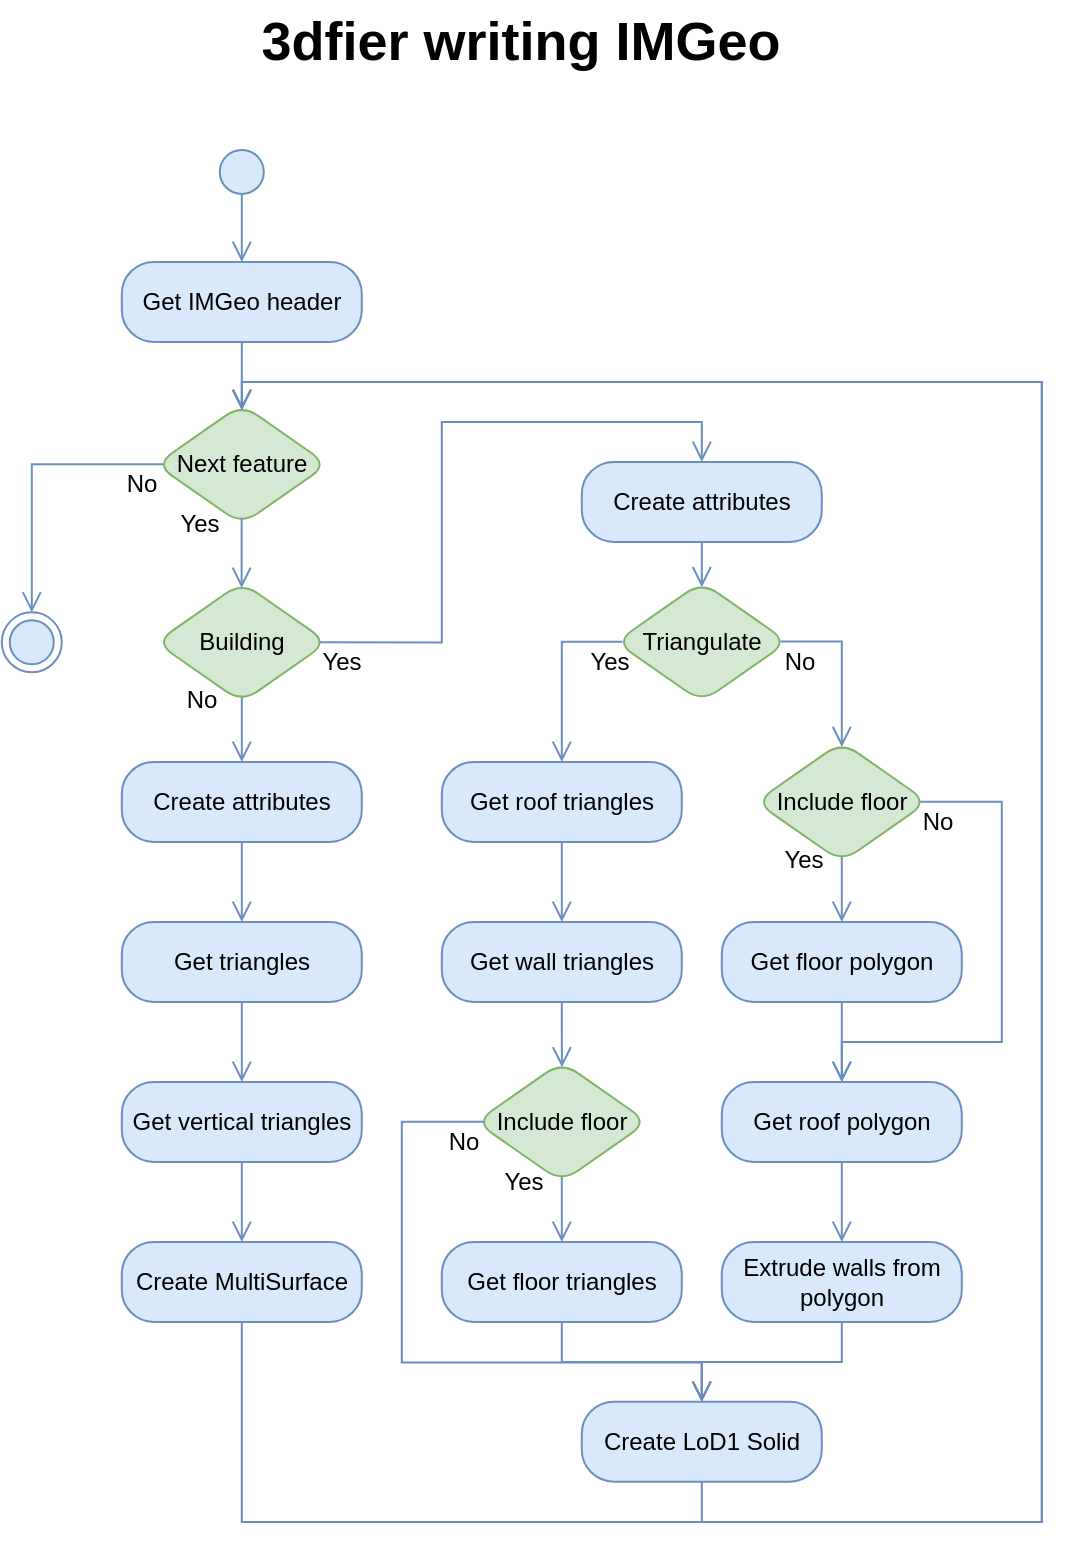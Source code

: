 <mxfile version="12.6.5" type="device"><diagram id="8uUW5VcGIEPM47w4EnDk" name="Page-1"><mxGraphModel dx="1673" dy="967" grid="1" gridSize="10" guides="1" tooltips="1" connect="1" arrows="1" fold="1" page="1" pageScale="1" pageWidth="850" pageHeight="1100" math="0" shadow="0"><root><mxCell id="0"/><mxCell id="1" parent="0"/><mxCell id="du1gqOrOKqdX8gl0MiSq-1" value="Next feature" style="rhombus;whiteSpace=wrap;html=1;fillColor=#d5e8d4;strokeColor=#82b366;rounded=1;shadow=0;strokeWidth=1;perimeterSpacing=0;" vertex="1" parent="1"><mxGeometry x="241.9" y="201.2" width="86" height="60" as="geometry"/></mxCell><mxCell id="du1gqOrOKqdX8gl0MiSq-2" value="No" style="text;html=1;strokeColor=none;fillColor=none;align=center;verticalAlign=middle;whiteSpace=wrap;rounded=0;" vertex="1" parent="1"><mxGeometry x="214.61" y="231.2" width="40" height="20" as="geometry"/></mxCell><mxCell id="du1gqOrOKqdX8gl0MiSq-3" value="Yes" style="text;html=1;strokeColor=none;fillColor=none;align=center;verticalAlign=middle;whiteSpace=wrap;rounded=0;" vertex="1" parent="1"><mxGeometry x="244.42" y="251.2" width="40" height="20" as="geometry"/></mxCell><mxCell id="du1gqOrOKqdX8gl0MiSq-18" value="Create attributes" style="rounded=1;whiteSpace=wrap;html=1;arcSize=40;fillColor=#dae8fc;strokeColor=#6c8ebf;shadow=0;" vertex="1" parent="1"><mxGeometry x="224.9" y="379.95" width="120" height="40" as="geometry"/></mxCell><mxCell id="du1gqOrOKqdX8gl0MiSq-19" value="" style="edgeStyle=orthogonalEdgeStyle;html=1;verticalAlign=bottom;endArrow=open;endSize=8;strokeColor=#6c8ebf;fillColor=#dae8fc;shadow=0;rounded=0;entryX=0.5;entryY=0;entryDx=0;entryDy=0;exitX=0.5;exitY=1;exitDx=0;exitDy=0;" edge="1" parent="1" source="du1gqOrOKqdX8gl0MiSq-18" target="du1gqOrOKqdX8gl0MiSq-47"><mxGeometry relative="1" as="geometry"><mxPoint x="279.55" y="456.95" as="targetPoint"/><mxPoint x="279.55" y="416.95" as="sourcePoint"/><Array as="points"/></mxGeometry></mxCell><mxCell id="du1gqOrOKqdX8gl0MiSq-20" value="" style="edgeStyle=orthogonalEdgeStyle;html=1;verticalAlign=bottom;endArrow=open;endSize=8;strokeColor=#6c8ebf;fillColor=#dae8fc;shadow=0;rounded=0;entryX=0.5;entryY=0;entryDx=0;entryDy=0;exitX=0.5;exitY=0.954;exitDx=0;exitDy=0;exitPerimeter=0;" edge="1" parent="1" source="du1gqOrOKqdX8gl0MiSq-30" target="du1gqOrOKqdX8gl0MiSq-18"><mxGeometry relative="1" as="geometry"><mxPoint x="279.55" y="377.18" as="targetPoint"/><mxPoint x="289.55" y="346.18" as="sourcePoint"/><Array as="points"/></mxGeometry></mxCell><mxCell id="du1gqOrOKqdX8gl0MiSq-25" value="" style="edgeStyle=orthogonalEdgeStyle;html=1;verticalAlign=bottom;endArrow=open;endSize=8;strokeColor=#6c8ebf;fillColor=#dae8fc;shadow=0;exitX=0.5;exitY=0.861;exitDx=0;exitDy=0;rounded=0;exitPerimeter=0;entryX=0.5;entryY=0;entryDx=0;entryDy=0;" edge="1" parent="1" source="du1gqOrOKqdX8gl0MiSq-55" target="du1gqOrOKqdX8gl0MiSq-26"><mxGeometry relative="1" as="geometry"><mxPoint x="279.757" y="132.441" as="targetPoint"/><mxPoint x="284.9" y="97.55" as="sourcePoint"/></mxGeometry></mxCell><mxCell id="du1gqOrOKqdX8gl0MiSq-26" value="Get IMGeo header" style="rounded=1;whiteSpace=wrap;html=1;arcSize=40;fillColor=#dae8fc;strokeColor=#6c8ebf;shadow=0;" vertex="1" parent="1"><mxGeometry x="224.9" y="129.95" width="120" height="40" as="geometry"/></mxCell><mxCell id="du1gqOrOKqdX8gl0MiSq-27" value="" style="edgeStyle=orthogonalEdgeStyle;html=1;verticalAlign=bottom;endArrow=open;endSize=8;strokeColor=#6c8ebf;fillColor=#dae8fc;shadow=0;rounded=0;exitX=0.5;exitY=1;exitDx=0;exitDy=0;entryX=0.5;entryY=0.049;entryDx=0;entryDy=0;entryPerimeter=0;" edge="1" parent="1" source="du1gqOrOKqdX8gl0MiSq-26" target="du1gqOrOKqdX8gl0MiSq-1"><mxGeometry relative="1" as="geometry"><mxPoint x="279.55" y="203.97" as="targetPoint"/><mxPoint x="279.55" y="141.45" as="sourcePoint"/><Array as="points"/></mxGeometry></mxCell><mxCell id="du1gqOrOKqdX8gl0MiSq-28" value="" style="edgeStyle=orthogonalEdgeStyle;html=1;verticalAlign=bottom;endArrow=open;endSize=8;strokeColor=#6c8ebf;fillColor=#dae8fc;shadow=0;rounded=0;exitX=0.042;exitY=0.499;exitDx=0;exitDy=0;exitPerimeter=0;entryX=0.5;entryY=0;entryDx=0;entryDy=0;" edge="1" parent="1" source="du1gqOrOKqdX8gl0MiSq-1" target="du1gqOrOKqdX8gl0MiSq-53"><mxGeometry relative="1" as="geometry"><mxPoint x="144.9" y="309.95" as="targetPoint"/><mxPoint x="318.938" y="312.2" as="sourcePoint"/><Array as="points"><mxPoint x="179.9" y="230.95"/></Array></mxGeometry></mxCell><mxCell id="du1gqOrOKqdX8gl0MiSq-30" value="Building" style="rhombus;whiteSpace=wrap;html=1;fillColor=#d5e8d4;strokeColor=#82b366;rounded=1;shadow=0;strokeWidth=1;perimeterSpacing=0;" vertex="1" parent="1"><mxGeometry x="241.9" y="290.18" width="86" height="60" as="geometry"/></mxCell><mxCell id="du1gqOrOKqdX8gl0MiSq-31" value="No" style="text;html=1;strokeColor=none;fillColor=none;align=center;verticalAlign=middle;whiteSpace=wrap;rounded=0;" vertex="1" parent="1"><mxGeometry x="244.57" y="339.18" width="40" height="20" as="geometry"/></mxCell><mxCell id="du1gqOrOKqdX8gl0MiSq-32" value="Yes" style="text;html=1;strokeColor=none;fillColor=none;align=center;verticalAlign=middle;whiteSpace=wrap;rounded=0;" vertex="1" parent="1"><mxGeometry x="314.55" y="320.18" width="40" height="20" as="geometry"/></mxCell><mxCell id="du1gqOrOKqdX8gl0MiSq-33" value="" style="edgeStyle=orthogonalEdgeStyle;html=1;verticalAlign=bottom;endArrow=open;endSize=8;strokeColor=#6c8ebf;fillColor=#dae8fc;shadow=0;rounded=0;entryX=0.5;entryY=0;entryDx=0;entryDy=0;exitX=0.5;exitY=0.952;exitDx=0;exitDy=0;exitPerimeter=0;" edge="1" parent="1" source="du1gqOrOKqdX8gl0MiSq-34" target="du1gqOrOKqdX8gl0MiSq-38"><mxGeometry relative="1" as="geometry"><mxPoint x="449.61" y="790.95" as="targetPoint"/><mxPoint x="449.696" y="679.73" as="sourcePoint"/><Array as="points"/></mxGeometry></mxCell><mxCell id="du1gqOrOKqdX8gl0MiSq-34" value="Include floor" style="rhombus;whiteSpace=wrap;html=1;fillColor=#d5e8d4;strokeColor=#82b366;rounded=1;shadow=0;strokeWidth=1;perimeterSpacing=0;" vertex="1" parent="1"><mxGeometry x="401.9" y="529.95" width="86" height="60" as="geometry"/></mxCell><mxCell id="du1gqOrOKqdX8gl0MiSq-35" value="No" style="text;html=1;strokeColor=none;fillColor=none;align=center;verticalAlign=middle;whiteSpace=wrap;rounded=0;" vertex="1" parent="1"><mxGeometry x="375.9" y="559.95" width="40" height="20" as="geometry"/></mxCell><mxCell id="du1gqOrOKqdX8gl0MiSq-36" value="Yes" style="text;html=1;strokeColor=none;fillColor=none;align=center;verticalAlign=middle;whiteSpace=wrap;rounded=0;" vertex="1" parent="1"><mxGeometry x="405.61" y="579.95" width="40" height="20" as="geometry"/></mxCell><mxCell id="du1gqOrOKqdX8gl0MiSq-38" value="Get floor triangles" style="rounded=1;whiteSpace=wrap;html=1;arcSize=40;fillColor=#dae8fc;strokeColor=#6c8ebf;shadow=0;" vertex="1" parent="1"><mxGeometry x="384.9" y="619.95" width="120" height="40" as="geometry"/></mxCell><mxCell id="du1gqOrOKqdX8gl0MiSq-39" value="" style="edgeStyle=orthogonalEdgeStyle;html=1;verticalAlign=bottom;endArrow=open;endSize=8;strokeColor=#6c8ebf;fillColor=#dae8fc;shadow=0;rounded=0;exitX=0.5;exitY=1;exitDx=0;exitDy=0;entryX=0.5;entryY=0;entryDx=0;entryDy=0;" edge="1" parent="1" source="du1gqOrOKqdX8gl0MiSq-38" target="du1gqOrOKqdX8gl0MiSq-45"><mxGeometry relative="1" as="geometry"><mxPoint x="359.61" y="-30.05" as="targetPoint"/><mxPoint x="449.61" y="429.95" as="sourcePoint"/><Array as="points"><mxPoint x="444.9" y="679.95"/><mxPoint x="514.9" y="679.95"/></Array></mxGeometry></mxCell><mxCell id="du1gqOrOKqdX8gl0MiSq-40" value="" style="edgeStyle=orthogonalEdgeStyle;html=1;verticalAlign=bottom;endArrow=open;endSize=8;strokeColor=#6c8ebf;fillColor=#dae8fc;shadow=0;rounded=0;exitX=0.95;exitY=0.5;exitDx=0;exitDy=0;exitPerimeter=0;entryX=0.5;entryY=0;entryDx=0;entryDy=0;" edge="1" parent="1" source="du1gqOrOKqdX8gl0MiSq-30" target="du1gqOrOKqdX8gl0MiSq-16"><mxGeometry relative="1" as="geometry"><mxPoint x="439.61" y="289.95" as="targetPoint"/><mxPoint x="339.55" y="420.2" as="sourcePoint"/><Array as="points"><mxPoint x="384.9" y="319.95"/><mxPoint x="384.9" y="209.95"/><mxPoint x="514.9" y="209.95"/></Array></mxGeometry></mxCell><mxCell id="du1gqOrOKqdX8gl0MiSq-41" value="Get roof triangles" style="rounded=1;whiteSpace=wrap;html=1;arcSize=40;fillColor=#dae8fc;strokeColor=#6c8ebf;shadow=0;" vertex="1" parent="1"><mxGeometry x="384.9" y="379.95" width="120" height="40" as="geometry"/></mxCell><mxCell id="du1gqOrOKqdX8gl0MiSq-42" value="" style="edgeStyle=orthogonalEdgeStyle;html=1;verticalAlign=bottom;endArrow=open;endSize=8;strokeColor=#6c8ebf;fillColor=#dae8fc;shadow=0;rounded=0;entryX=0.5;entryY=0;entryDx=0;entryDy=0;exitX=0.5;exitY=1;exitDx=0;exitDy=0;" edge="1" parent="1" source="du1gqOrOKqdX8gl0MiSq-41" target="du1gqOrOKqdX8gl0MiSq-43"><mxGeometry relative="1" as="geometry"><mxPoint x="449.61" y="459.95" as="targetPoint"/><mxPoint x="449.61" y="419.95" as="sourcePoint"/><Array as="points"/></mxGeometry></mxCell><mxCell id="du1gqOrOKqdX8gl0MiSq-43" value="Get wall triangles" style="rounded=1;whiteSpace=wrap;html=1;arcSize=40;fillColor=#dae8fc;strokeColor=#6c8ebf;shadow=0;" vertex="1" parent="1"><mxGeometry x="384.9" y="459.95" width="120" height="40" as="geometry"/></mxCell><mxCell id="du1gqOrOKqdX8gl0MiSq-44" value="" style="edgeStyle=orthogonalEdgeStyle;html=1;verticalAlign=bottom;endArrow=open;endSize=8;strokeColor=#6c8ebf;fillColor=#dae8fc;shadow=0;rounded=0;entryX=0.501;entryY=0.045;entryDx=0;entryDy=0;exitX=0.5;exitY=1;exitDx=0;exitDy=0;entryPerimeter=0;" edge="1" parent="1" source="du1gqOrOKqdX8gl0MiSq-43" target="du1gqOrOKqdX8gl0MiSq-34"><mxGeometry relative="1" as="geometry"><mxPoint x="444.9" y="542.95" as="targetPoint"/><mxPoint x="449.61" y="499.95" as="sourcePoint"/><Array as="points"/></mxGeometry></mxCell><mxCell id="du1gqOrOKqdX8gl0MiSq-45" value="Create LoD1 Solid" style="rounded=1;whiteSpace=wrap;html=1;arcSize=40;fillColor=#dae8fc;strokeColor=#6c8ebf;shadow=0;" vertex="1" parent="1"><mxGeometry x="454.9" y="699.85" width="120" height="40" as="geometry"/></mxCell><mxCell id="du1gqOrOKqdX8gl0MiSq-46" value="" style="edgeStyle=orthogonalEdgeStyle;html=1;verticalAlign=bottom;endArrow=open;endSize=8;strokeColor=#6c8ebf;fillColor=#dae8fc;shadow=0;rounded=0;exitX=0.5;exitY=1;exitDx=0;exitDy=0;entryX=0.5;entryY=0.046;entryDx=0;entryDy=0;entryPerimeter=0;" edge="1" parent="1" source="du1gqOrOKqdX8gl0MiSq-45" target="du1gqOrOKqdX8gl0MiSq-1"><mxGeometry relative="1" as="geometry"><mxPoint x="324.9" y="199.95" as="targetPoint"/><mxPoint x="439.61" y="906.7" as="sourcePoint"/><Array as="points"><mxPoint x="514.9" y="759.95"/><mxPoint x="684.9" y="759.95"/><mxPoint x="684.9" y="189.95"/><mxPoint x="284.9" y="189.95"/></Array></mxGeometry></mxCell><mxCell id="du1gqOrOKqdX8gl0MiSq-14" value="" style="edgeStyle=orthogonalEdgeStyle;html=1;verticalAlign=bottom;endArrow=open;endSize=8;strokeColor=#6c8ebf;fillColor=#dae8fc;shadow=0;rounded=0;entryX=0.499;entryY=0.046;entryDx=0;entryDy=0;exitX=0.499;exitY=0.951;exitDx=0;exitDy=0;exitPerimeter=0;entryPerimeter=0;" edge="1" parent="1" source="du1gqOrOKqdX8gl0MiSq-1" target="du1gqOrOKqdX8gl0MiSq-30"><mxGeometry relative="1" as="geometry"><mxPoint x="-55.51" y="501.45" as="targetPoint"/><mxPoint x="289.55" y="261.2" as="sourcePoint"/></mxGeometry></mxCell><mxCell id="du1gqOrOKqdX8gl0MiSq-16" value="Create attributes" style="rounded=1;whiteSpace=wrap;html=1;arcSize=40;fillColor=#dae8fc;strokeColor=#6c8ebf;shadow=0;" vertex="1" parent="1"><mxGeometry x="454.9" y="229.95" width="120" height="40" as="geometry"/></mxCell><mxCell id="du1gqOrOKqdX8gl0MiSq-47" value="Get triangles" style="rounded=1;whiteSpace=wrap;html=1;arcSize=40;fillColor=#dae8fc;strokeColor=#6c8ebf;shadow=0;" vertex="1" parent="1"><mxGeometry x="224.9" y="459.95" width="120" height="40" as="geometry"/></mxCell><mxCell id="du1gqOrOKqdX8gl0MiSq-48" value="" style="edgeStyle=orthogonalEdgeStyle;html=1;verticalAlign=bottom;endArrow=open;endSize=8;strokeColor=#6c8ebf;fillColor=#dae8fc;shadow=0;rounded=0;entryX=0.5;entryY=0;entryDx=0;entryDy=0;exitX=0.5;exitY=1;exitDx=0;exitDy=0;" edge="1" source="du1gqOrOKqdX8gl0MiSq-47" parent="1" target="du1gqOrOKqdX8gl0MiSq-49"><mxGeometry relative="1" as="geometry"><mxPoint x="279.55" y="536.95" as="targetPoint"/><mxPoint x="279.55" y="496.95" as="sourcePoint"/><Array as="points"/></mxGeometry></mxCell><mxCell id="du1gqOrOKqdX8gl0MiSq-49" value="Get vertical triangles" style="rounded=1;whiteSpace=wrap;html=1;arcSize=40;fillColor=#dae8fc;strokeColor=#6c8ebf;shadow=0;" vertex="1" parent="1"><mxGeometry x="224.9" y="539.95" width="120" height="40" as="geometry"/></mxCell><mxCell id="du1gqOrOKqdX8gl0MiSq-50" value="" style="edgeStyle=orthogonalEdgeStyle;html=1;verticalAlign=bottom;endArrow=open;endSize=8;strokeColor=#6c8ebf;fillColor=#dae8fc;shadow=0;rounded=0;entryX=0.5;entryY=0;entryDx=0;entryDy=0;exitX=0.5;exitY=1;exitDx=0;exitDy=0;" edge="1" source="du1gqOrOKqdX8gl0MiSq-49" parent="1" target="du1gqOrOKqdX8gl0MiSq-51"><mxGeometry relative="1" as="geometry"><mxPoint x="279.55" y="616.7" as="targetPoint"/><mxPoint x="279.55" y="576.7" as="sourcePoint"/><Array as="points"/></mxGeometry></mxCell><mxCell id="du1gqOrOKqdX8gl0MiSq-51" value="Create MultiSurface" style="rounded=1;whiteSpace=wrap;html=1;arcSize=40;fillColor=#dae8fc;strokeColor=#6c8ebf;shadow=0;" vertex="1" parent="1"><mxGeometry x="224.9" y="619.95" width="120" height="40" as="geometry"/></mxCell><mxCell id="du1gqOrOKqdX8gl0MiSq-52" value="" style="edgeStyle=orthogonalEdgeStyle;html=1;verticalAlign=bottom;endArrow=open;endSize=8;strokeColor=#6c8ebf;fillColor=#dae8fc;shadow=0;rounded=0;exitX=0.5;exitY=1;exitDx=0;exitDy=0;entryX=0.501;entryY=0.044;entryDx=0;entryDy=0;entryPerimeter=0;" edge="1" source="du1gqOrOKqdX8gl0MiSq-51" parent="1" target="du1gqOrOKqdX8gl0MiSq-1"><mxGeometry relative="1" as="geometry"><mxPoint x="599.61" y="239.95" as="targetPoint"/><mxPoint x="279.55" y="656.95" as="sourcePoint"/><Array as="points"><mxPoint x="284.9" y="759.95"/><mxPoint x="684.9" y="759.95"/><mxPoint x="684.9" y="189.95"/><mxPoint x="284.9" y="189.95"/></Array></mxGeometry></mxCell><mxCell id="du1gqOrOKqdX8gl0MiSq-53" value="" style="ellipse;html=1;shape=endState;fillColor=#dae8fc;strokeColor=#6c8ebf;rounded=1;shadow=0;" vertex="1" parent="1"><mxGeometry x="164.9" y="305.18" width="30" height="30" as="geometry"/></mxCell><mxCell id="du1gqOrOKqdX8gl0MiSq-55" value="" style="ellipse;html=1;shape=startState;fillColor=#dae8fc;strokeColor=#6c8ebf;shadow=0;" vertex="1" parent="1"><mxGeometry x="269.9" y="69.95" width="30" height="30" as="geometry"/></mxCell><mxCell id="du1gqOrOKqdX8gl0MiSq-57" value="" style="edgeStyle=orthogonalEdgeStyle;html=1;verticalAlign=bottom;endArrow=open;endSize=8;strokeColor=#6c8ebf;fillColor=#dae8fc;shadow=0;rounded=0;entryX=0.5;entryY=0;entryDx=0;entryDy=0;exitX=0.049;exitY=0.499;exitDx=0;exitDy=0;exitPerimeter=0;" edge="1" parent="1" source="du1gqOrOKqdX8gl0MiSq-34" target="du1gqOrOKqdX8gl0MiSq-45"><mxGeometry relative="1" as="geometry"><mxPoint x="294.986" y="44.07" as="targetPoint"/><mxPoint x="484.9" y="450.18" as="sourcePoint"/><Array as="points"><mxPoint x="364.9" y="560.18"/><mxPoint x="364.9" y="680.18"/><mxPoint x="514.9" y="680.18"/></Array></mxGeometry></mxCell><mxCell id="du1gqOrOKqdX8gl0MiSq-70" value="Triangulate" style="rhombus;whiteSpace=wrap;html=1;fillColor=#d5e8d4;strokeColor=#82b366;rounded=1;shadow=0;strokeWidth=1;perimeterSpacing=0;" vertex="1" parent="1"><mxGeometry x="471.9" y="289.95" width="86" height="60" as="geometry"/></mxCell><mxCell id="du1gqOrOKqdX8gl0MiSq-71" value="No" style="text;html=1;strokeColor=none;fillColor=none;align=center;verticalAlign=middle;whiteSpace=wrap;rounded=0;" vertex="1" parent="1"><mxGeometry x="543.9" y="319.95" width="40" height="20" as="geometry"/></mxCell><mxCell id="du1gqOrOKqdX8gl0MiSq-72" value="Yes" style="text;html=1;strokeColor=none;fillColor=none;align=center;verticalAlign=middle;whiteSpace=wrap;rounded=0;" vertex="1" parent="1"><mxGeometry x="448.9" y="319.95" width="40" height="20" as="geometry"/></mxCell><mxCell id="du1gqOrOKqdX8gl0MiSq-73" value="" style="edgeStyle=orthogonalEdgeStyle;html=1;verticalAlign=bottom;endArrow=open;endSize=8;strokeColor=#6c8ebf;fillColor=#dae8fc;shadow=0;rounded=0;exitX=0.039;exitY=0.499;exitDx=0;exitDy=0;entryX=0.5;entryY=0;entryDx=0;entryDy=0;exitPerimeter=0;" edge="1" parent="1" source="du1gqOrOKqdX8gl0MiSq-70" target="du1gqOrOKqdX8gl0MiSq-41"><mxGeometry relative="1" as="geometry"><mxPoint x="444.84" y="382.84" as="targetPoint"/><mxPoint x="444.84" y="349.84" as="sourcePoint"/><Array as="points"><mxPoint x="444.9" y="319.95"/></Array></mxGeometry></mxCell><mxCell id="du1gqOrOKqdX8gl0MiSq-76" value="" style="edgeStyle=orthogonalEdgeStyle;html=1;verticalAlign=bottom;endArrow=open;endSize=8;strokeColor=#6c8ebf;fillColor=#dae8fc;shadow=0;rounded=0;entryX=0.5;entryY=0.043;entryDx=0;entryDy=0;exitX=0.958;exitY=0.497;exitDx=0;exitDy=0;exitPerimeter=0;entryPerimeter=0;" edge="1" parent="1" source="du1gqOrOKqdX8gl0MiSq-70" target="du1gqOrOKqdX8gl0MiSq-78"><mxGeometry relative="1" as="geometry"><mxPoint x="584.9" y="379.95" as="targetPoint"/><mxPoint x="589.61" y="419.95" as="sourcePoint"/><Array as="points"><mxPoint x="584.9" y="319.95"/></Array></mxGeometry></mxCell><mxCell id="du1gqOrOKqdX8gl0MiSq-77" value="" style="edgeStyle=orthogonalEdgeStyle;html=1;verticalAlign=bottom;endArrow=open;endSize=8;strokeColor=#6c8ebf;fillColor=#dae8fc;shadow=0;rounded=0;entryX=0.5;entryY=0;entryDx=0;entryDy=0;exitX=0.5;exitY=0.952;exitDx=0;exitDy=0;exitPerimeter=0;" edge="1" parent="1" source="du1gqOrOKqdX8gl0MiSq-78"><mxGeometry relative="1" as="geometry"><mxPoint x="584.9" y="459.95" as="targetPoint"/><mxPoint x="589.696" y="519.73" as="sourcePoint"/><Array as="points"/></mxGeometry></mxCell><mxCell id="du1gqOrOKqdX8gl0MiSq-78" value="Include floor" style="rhombus;whiteSpace=wrap;html=1;fillColor=#d5e8d4;strokeColor=#82b366;rounded=1;shadow=0;strokeWidth=1;perimeterSpacing=0;" vertex="1" parent="1"><mxGeometry x="541.9" y="369.95" width="86" height="60" as="geometry"/></mxCell><mxCell id="du1gqOrOKqdX8gl0MiSq-79" value="No" style="text;html=1;strokeColor=none;fillColor=none;align=center;verticalAlign=middle;whiteSpace=wrap;rounded=0;" vertex="1" parent="1"><mxGeometry x="612.9" y="399.95" width="40" height="20" as="geometry"/></mxCell><mxCell id="du1gqOrOKqdX8gl0MiSq-80" value="Yes" style="text;html=1;strokeColor=none;fillColor=none;align=center;verticalAlign=middle;whiteSpace=wrap;rounded=0;" vertex="1" parent="1"><mxGeometry x="545.61" y="418.95" width="40" height="20" as="geometry"/></mxCell><mxCell id="du1gqOrOKqdX8gl0MiSq-82" value="Get floor polygon" style="rounded=1;whiteSpace=wrap;html=1;arcSize=40;fillColor=#dae8fc;strokeColor=#6c8ebf;shadow=0;" vertex="1" parent="1"><mxGeometry x="524.9" y="459.95" width="120" height="40" as="geometry"/></mxCell><mxCell id="du1gqOrOKqdX8gl0MiSq-83" value="" style="edgeStyle=orthogonalEdgeStyle;html=1;verticalAlign=bottom;endArrow=open;endSize=8;strokeColor=#6c8ebf;fillColor=#dae8fc;shadow=0;rounded=0;exitX=0.5;exitY=1;exitDx=0;exitDy=0;entryX=0.5;entryY=0;entryDx=0;entryDy=0;" edge="1" parent="1" source="du1gqOrOKqdX8gl0MiSq-82"><mxGeometry relative="1" as="geometry"><mxPoint x="584.9" y="539.95" as="targetPoint"/><mxPoint x="589.61" y="269.95" as="sourcePoint"/><Array as="points"><mxPoint x="584.9" y="529.95"/><mxPoint x="584.9" y="529.95"/></Array></mxGeometry></mxCell><mxCell id="du1gqOrOKqdX8gl0MiSq-86" value="Get roof polygon" style="rounded=1;whiteSpace=wrap;html=1;arcSize=40;fillColor=#dae8fc;strokeColor=#6c8ebf;shadow=0;" vertex="1" parent="1"><mxGeometry x="524.9" y="539.95" width="120" height="40" as="geometry"/></mxCell><mxCell id="du1gqOrOKqdX8gl0MiSq-87" value="" style="edgeStyle=orthogonalEdgeStyle;html=1;verticalAlign=bottom;endArrow=open;endSize=8;strokeColor=#6c8ebf;fillColor=#dae8fc;shadow=0;rounded=0;exitX=0.5;exitY=1;exitDx=0;exitDy=0;entryX=0.5;entryY=0;entryDx=0;entryDy=0;" edge="1" parent="1" source="du1gqOrOKqdX8gl0MiSq-86"><mxGeometry relative="1" as="geometry"><mxPoint x="584.9" y="619.95" as="targetPoint"/><mxPoint x="589.61" y="349.95" as="sourcePoint"/><Array as="points"><mxPoint x="584.9" y="609.95"/><mxPoint x="584.9" y="609.95"/></Array></mxGeometry></mxCell><mxCell id="du1gqOrOKqdX8gl0MiSq-88" value="Extrude walls from polygon" style="rounded=1;whiteSpace=wrap;html=1;arcSize=40;fillColor=#dae8fc;strokeColor=#6c8ebf;shadow=0;" vertex="1" parent="1"><mxGeometry x="524.9" y="619.95" width="120" height="40" as="geometry"/></mxCell><mxCell id="du1gqOrOKqdX8gl0MiSq-89" value="" style="edgeStyle=orthogonalEdgeStyle;html=1;verticalAlign=bottom;endArrow=open;endSize=8;strokeColor=#6c8ebf;fillColor=#dae8fc;shadow=0;rounded=0;exitX=0.5;exitY=1;exitDx=0;exitDy=0;entryX=0.5;entryY=0;entryDx=0;entryDy=0;" edge="1" parent="1" source="du1gqOrOKqdX8gl0MiSq-88" target="du1gqOrOKqdX8gl0MiSq-45"><mxGeometry relative="1" as="geometry"><mxPoint x="584.9" y="699.95" as="targetPoint"/><mxPoint x="589.61" y="429.95" as="sourcePoint"/><Array as="points"><mxPoint x="584.9" y="679.95"/><mxPoint x="514.9" y="679.95"/></Array></mxGeometry></mxCell><mxCell id="du1gqOrOKqdX8gl0MiSq-90" value="" style="edgeStyle=orthogonalEdgeStyle;html=1;verticalAlign=bottom;endArrow=open;endSize=8;strokeColor=#6c8ebf;fillColor=#dae8fc;shadow=0;rounded=0;entryX=0.5;entryY=0;entryDx=0;entryDy=0;exitX=0.956;exitY=0.499;exitDx=0;exitDy=0;exitPerimeter=0;" edge="1" parent="1" source="du1gqOrOKqdX8gl0MiSq-78" target="du1gqOrOKqdX8gl0MiSq-86"><mxGeometry relative="1" as="geometry"><mxPoint x="594.9" y="469.95" as="targetPoint"/><mxPoint x="594.9" y="437.07" as="sourcePoint"/><Array as="points"><mxPoint x="664.9" y="399.95"/><mxPoint x="664.9" y="519.95"/><mxPoint x="584.9" y="519.95"/></Array></mxGeometry></mxCell><mxCell id="du1gqOrOKqdX8gl0MiSq-92" value="" style="edgeStyle=orthogonalEdgeStyle;html=1;verticalAlign=bottom;endArrow=open;endSize=8;strokeColor=#6c8ebf;fillColor=#dae8fc;shadow=0;rounded=0;exitX=0.5;exitY=1;exitDx=0;exitDy=0;entryX=0.5;entryY=0.044;entryDx=0;entryDy=0;entryPerimeter=0;" edge="1" parent="1" source="du1gqOrOKqdX8gl0MiSq-16" target="du1gqOrOKqdX8gl0MiSq-70"><mxGeometry relative="1" as="geometry"><mxPoint x="564.9" y="289.95" as="targetPoint"/><mxPoint x="454.9" y="429.95" as="sourcePoint"/><Array as="points"/></mxGeometry></mxCell><mxCell id="du1gqOrOKqdX8gl0MiSq-93" value="3dfier writing IMGeo" style="text;strokeColor=none;fillColor=none;html=1;fontSize=27;fontStyle=1;verticalAlign=middle;align=center;rounded=0;shadow=0;" vertex="1" parent="1"><mxGeometry x="264.9" y="-0.05" width="319" height="40" as="geometry"/></mxCell></root></mxGraphModel></diagram></mxfile>
